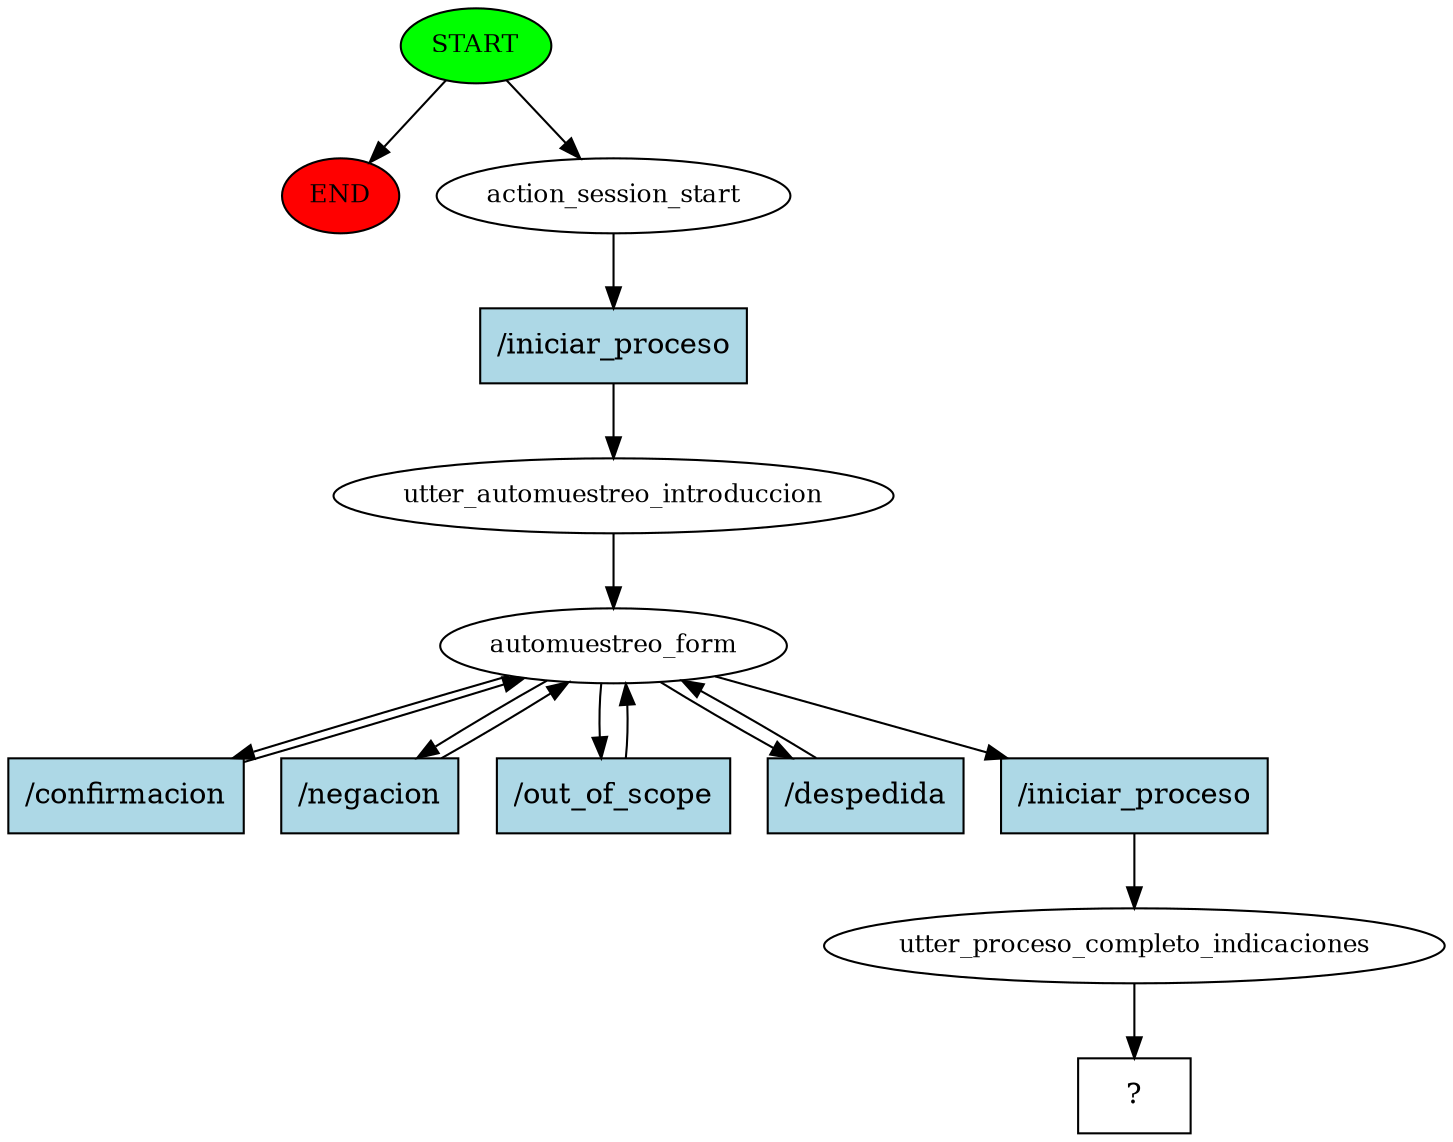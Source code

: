 digraph  {
0 [class="start active", fillcolor=green, fontsize=12, label=START, style=filled];
"-1" [class=end, fillcolor=red, fontsize=12, label=END, style=filled];
1 [class=active, fontsize=12, label=action_session_start];
2 [class=active, fontsize=12, label=utter_automuestreo_introduccion];
3 [class=active, fontsize=12, label=automuestreo_form];
20 [class=active, fontsize=12, label=utter_proceso_completo_indicaciones];
21 [class="intent dashed active", label="  ?  ", shape=rect];
22 [class="intent active", fillcolor=lightblue, label="/iniciar_proceso", shape=rect, style=filled];
23 [class="intent active", fillcolor=lightblue, label="/confirmacion", shape=rect, style=filled];
24 [class="intent active", fillcolor=lightblue, label="/negacion", shape=rect, style=filled];
25 [class="intent active", fillcolor=lightblue, label="/out_of_scope", shape=rect, style=filled];
26 [class="intent active", fillcolor=lightblue, label="/despedida", shape=rect, style=filled];
27 [class="intent active", fillcolor=lightblue, label="/iniciar_proceso", shape=rect, style=filled];
0 -> "-1"  [class="", key=NONE, label=""];
0 -> 1  [class=active, key=NONE, label=""];
1 -> 22  [class=active, key=0];
2 -> 3  [class=active, key=NONE, label=""];
3 -> 23  [class=active, key=0];
3 -> 24  [class=active, key=0];
3 -> 25  [class=active, key=0];
3 -> 26  [class=active, key=0];
3 -> 27  [class=active, key=0];
20 -> 21  [class=active, key=NONE, label=""];
22 -> 2  [class=active, key=0];
23 -> 3  [class=active, key=0];
24 -> 3  [class=active, key=0];
25 -> 3  [class=active, key=0];
26 -> 3  [class=active, key=0];
27 -> 20  [class=active, key=0];
}
